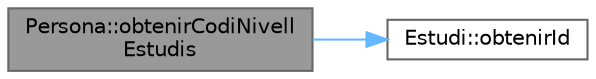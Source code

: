 digraph "Persona::obtenirCodiNivellEstudis"
{
 // LATEX_PDF_SIZE
  bgcolor="transparent";
  edge [fontname=Helvetica,fontsize=10,labelfontname=Helvetica,labelfontsize=10];
  node [fontname=Helvetica,fontsize=10,shape=box,height=0.2,width=0.4];
  rankdir="LR";
  Node1 [id="Node000001",label="Persona::obtenirCodiNivell\lEstudis",height=0.2,width=0.4,color="gray40", fillcolor="grey60", style="filled", fontcolor="black",tooltip="Obtiene el código del nivel de estudios de la persona."];
  Node1 -> Node2 [id="edge2_Node000001_Node000002",color="steelblue1",style="solid",tooltip=" "];
  Node2 [id="Node000002",label="Estudi::obtenirId",height=0.2,width=0.4,color="grey40", fillcolor="white", style="filled",URL="$class_estudi.html#a7a7ae02d49fe987c81e77fcb141f7ff4",tooltip="Obtiene el código del nivel de estudios."];
}
